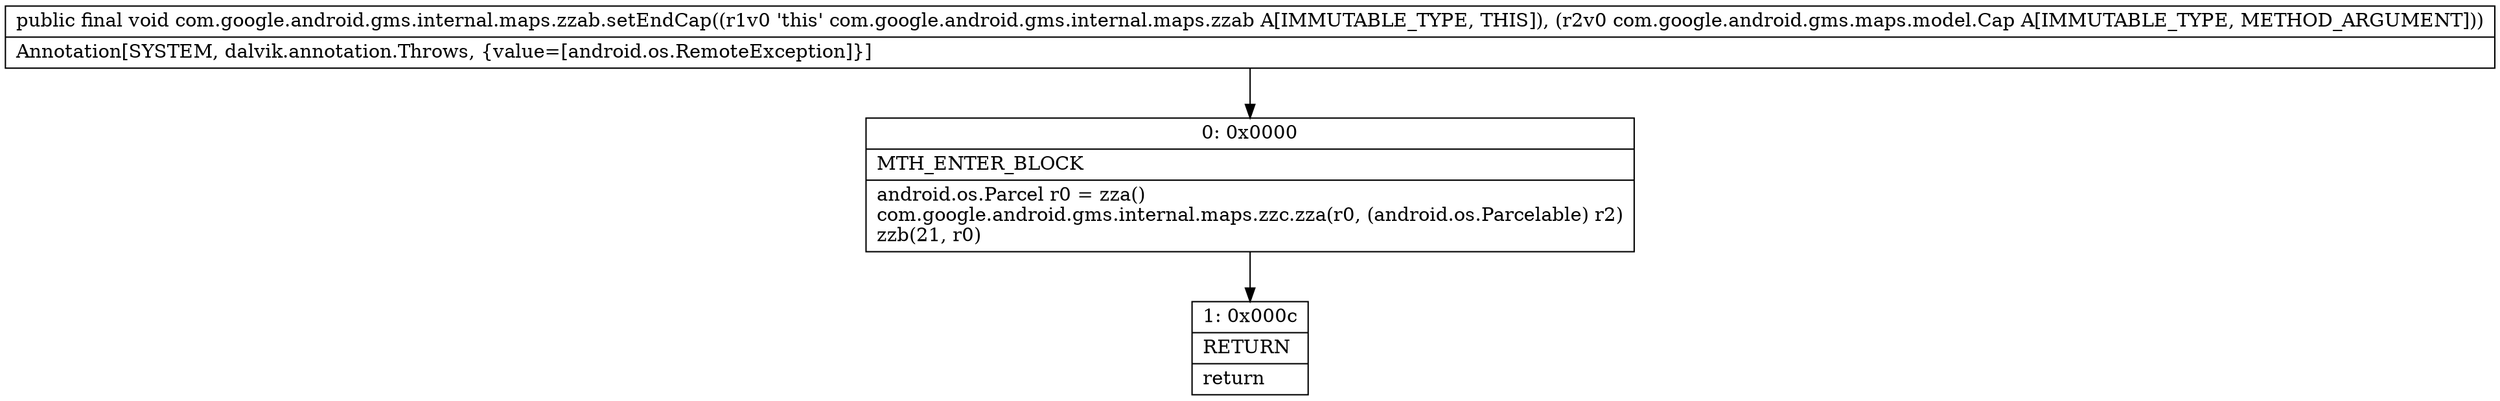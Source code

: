 digraph "CFG forcom.google.android.gms.internal.maps.zzab.setEndCap(Lcom\/google\/android\/gms\/maps\/model\/Cap;)V" {
Node_0 [shape=record,label="{0\:\ 0x0000|MTH_ENTER_BLOCK\l|android.os.Parcel r0 = zza()\lcom.google.android.gms.internal.maps.zzc.zza(r0, (android.os.Parcelable) r2)\lzzb(21, r0)\l}"];
Node_1 [shape=record,label="{1\:\ 0x000c|RETURN\l|return\l}"];
MethodNode[shape=record,label="{public final void com.google.android.gms.internal.maps.zzab.setEndCap((r1v0 'this' com.google.android.gms.internal.maps.zzab A[IMMUTABLE_TYPE, THIS]), (r2v0 com.google.android.gms.maps.model.Cap A[IMMUTABLE_TYPE, METHOD_ARGUMENT]))  | Annotation[SYSTEM, dalvik.annotation.Throws, \{value=[android.os.RemoteException]\}]\l}"];
MethodNode -> Node_0;
Node_0 -> Node_1;
}


